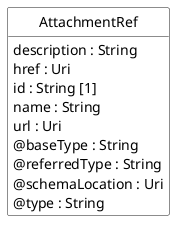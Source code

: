 @startuml
hide circle
hide methods
hide stereotype
show <<Enumeration>> stereotype
skinparam class {
   BackgroundColor<<Enumeration>> #E6F5F7
   BackgroundColor<<Ref>> #FFFFE0
   BackgroundColor<<Pivot>> #FFFFFFF
   BackgroundColor<<SimpleType>> #E2F0DA
   BackgroundColor #FCF2E3
}

class AttachmentRef <<Pivot>> {
    description : String
    href : Uri
    id : String [1]
    name : String
    url : Uri
    @baseType : String
    @referredType : String
    @schemaLocation : Uri
    @type : String
}


@enduml